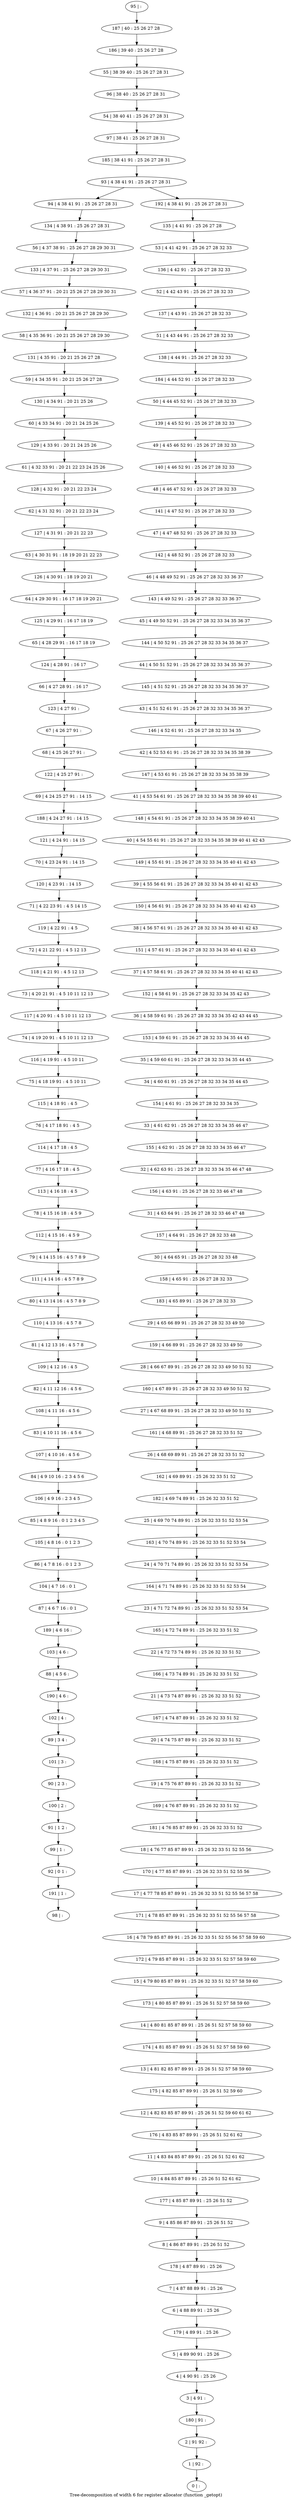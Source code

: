 digraph G {
graph [label="Tree-decomposition of width 6 for register allocator (function _getopt)"]
0[label="0 | : "];
1[label="1 | 92 : "];
2[label="2 | 91 92 : "];
3[label="3 | 4 91 : "];
4[label="4 | 4 90 91 : 25 26 "];
5[label="5 | 4 89 90 91 : 25 26 "];
6[label="6 | 4 88 89 91 : 25 26 "];
7[label="7 | 4 87 88 89 91 : 25 26 "];
8[label="8 | 4 86 87 89 91 : 25 26 51 52 "];
9[label="9 | 4 85 86 87 89 91 : 25 26 51 52 "];
10[label="10 | 4 84 85 87 89 91 : 25 26 51 52 61 62 "];
11[label="11 | 4 83 84 85 87 89 91 : 25 26 51 52 61 62 "];
12[label="12 | 4 82 83 85 87 89 91 : 25 26 51 52 59 60 61 62 "];
13[label="13 | 4 81 82 85 87 89 91 : 25 26 51 52 57 58 59 60 "];
14[label="14 | 4 80 81 85 87 89 91 : 25 26 51 52 57 58 59 60 "];
15[label="15 | 4 79 80 85 87 89 91 : 25 26 32 33 51 52 57 58 59 60 "];
16[label="16 | 4 78 79 85 87 89 91 : 25 26 32 33 51 52 55 56 57 58 59 60 "];
17[label="17 | 4 77 78 85 87 89 91 : 25 26 32 33 51 52 55 56 57 58 "];
18[label="18 | 4 76 77 85 87 89 91 : 25 26 32 33 51 52 55 56 "];
19[label="19 | 4 75 76 87 89 91 : 25 26 32 33 51 52 "];
20[label="20 | 4 74 75 87 89 91 : 25 26 32 33 51 52 "];
21[label="21 | 4 73 74 87 89 91 : 25 26 32 33 51 52 "];
22[label="22 | 4 72 73 74 89 91 : 25 26 32 33 51 52 "];
23[label="23 | 4 71 72 74 89 91 : 25 26 32 33 51 52 53 54 "];
24[label="24 | 4 70 71 74 89 91 : 25 26 32 33 51 52 53 54 "];
25[label="25 | 4 69 70 74 89 91 : 25 26 32 33 51 52 53 54 "];
26[label="26 | 4 68 69 89 91 : 25 26 27 28 32 33 51 52 "];
27[label="27 | 4 67 68 89 91 : 25 26 27 28 32 33 49 50 51 52 "];
28[label="28 | 4 66 67 89 91 : 25 26 27 28 32 33 49 50 51 52 "];
29[label="29 | 4 65 66 89 91 : 25 26 27 28 32 33 49 50 "];
30[label="30 | 4 64 65 91 : 25 26 27 28 32 33 48 "];
31[label="31 | 4 63 64 91 : 25 26 27 28 32 33 46 47 48 "];
32[label="32 | 4 62 63 91 : 25 26 27 28 32 33 34 35 46 47 48 "];
33[label="33 | 4 61 62 91 : 25 26 27 28 32 33 34 35 46 47 "];
34[label="34 | 4 60 61 91 : 25 26 27 28 32 33 34 35 44 45 "];
35[label="35 | 4 59 60 61 91 : 25 26 27 28 32 33 34 35 44 45 "];
36[label="36 | 4 58 59 61 91 : 25 26 27 28 32 33 34 35 42 43 44 45 "];
37[label="37 | 4 57 58 61 91 : 25 26 27 28 32 33 34 35 40 41 42 43 "];
38[label="38 | 4 56 57 61 91 : 25 26 27 28 32 33 34 35 40 41 42 43 "];
39[label="39 | 4 55 56 61 91 : 25 26 27 28 32 33 34 35 40 41 42 43 "];
40[label="40 | 4 54 55 61 91 : 25 26 27 28 32 33 34 35 38 39 40 41 42 43 "];
41[label="41 | 4 53 54 61 91 : 25 26 27 28 32 33 34 35 38 39 40 41 "];
42[label="42 | 4 52 53 61 91 : 25 26 27 28 32 33 34 35 38 39 "];
43[label="43 | 4 51 52 61 91 : 25 26 27 28 32 33 34 35 36 37 "];
44[label="44 | 4 50 51 52 91 : 25 26 27 28 32 33 34 35 36 37 "];
45[label="45 | 4 49 50 52 91 : 25 26 27 28 32 33 34 35 36 37 "];
46[label="46 | 4 48 49 52 91 : 25 26 27 28 32 33 36 37 "];
47[label="47 | 4 47 48 52 91 : 25 26 27 28 32 33 "];
48[label="48 | 4 46 47 52 91 : 25 26 27 28 32 33 "];
49[label="49 | 4 45 46 52 91 : 25 26 27 28 32 33 "];
50[label="50 | 4 44 45 52 91 : 25 26 27 28 32 33 "];
51[label="51 | 4 43 44 91 : 25 26 27 28 32 33 "];
52[label="52 | 4 42 43 91 : 25 26 27 28 32 33 "];
53[label="53 | 4 41 42 91 : 25 26 27 28 32 33 "];
54[label="54 | 38 40 41 : 25 26 27 28 31 "];
55[label="55 | 38 39 40 : 25 26 27 28 31 "];
56[label="56 | 4 37 38 91 : 25 26 27 28 29 30 31 "];
57[label="57 | 4 36 37 91 : 20 21 25 26 27 28 29 30 31 "];
58[label="58 | 4 35 36 91 : 20 21 25 26 27 28 29 30 "];
59[label="59 | 4 34 35 91 : 20 21 25 26 27 28 "];
60[label="60 | 4 33 34 91 : 20 21 24 25 26 "];
61[label="61 | 4 32 33 91 : 20 21 22 23 24 25 26 "];
62[label="62 | 4 31 32 91 : 20 21 22 23 24 "];
63[label="63 | 4 30 31 91 : 18 19 20 21 22 23 "];
64[label="64 | 4 29 30 91 : 16 17 18 19 20 21 "];
65[label="65 | 4 28 29 91 : 16 17 18 19 "];
66[label="66 | 4 27 28 91 : 16 17 "];
67[label="67 | 4 26 27 91 : "];
68[label="68 | 4 25 26 27 91 : "];
69[label="69 | 4 24 25 27 91 : 14 15 "];
70[label="70 | 4 23 24 91 : 14 15 "];
71[label="71 | 4 22 23 91 : 4 5 14 15 "];
72[label="72 | 4 21 22 91 : 4 5 12 13 "];
73[label="73 | 4 20 21 91 : 4 5 10 11 12 13 "];
74[label="74 | 4 19 20 91 : 4 5 10 11 12 13 "];
75[label="75 | 4 18 19 91 : 4 5 10 11 "];
76[label="76 | 4 17 18 91 : 4 5 "];
77[label="77 | 4 16 17 18 : 4 5 "];
78[label="78 | 4 15 16 18 : 4 5 9 "];
79[label="79 | 4 14 15 16 : 4 5 7 8 9 "];
80[label="80 | 4 13 14 16 : 4 5 7 8 9 "];
81[label="81 | 4 12 13 16 : 4 5 7 8 "];
82[label="82 | 4 11 12 16 : 4 5 6 "];
83[label="83 | 4 10 11 16 : 4 5 6 "];
84[label="84 | 4 9 10 16 : 2 3 4 5 6 "];
85[label="85 | 4 8 9 16 : 0 1 2 3 4 5 "];
86[label="86 | 4 7 8 16 : 0 1 2 3 "];
87[label="87 | 4 6 7 16 : 0 1 "];
88[label="88 | 4 5 6 : "];
89[label="89 | 3 4 : "];
90[label="90 | 2 3 : "];
91[label="91 | 1 2 : "];
92[label="92 | 0 1 : "];
93[label="93 | 4 38 41 91 : 25 26 27 28 31 "];
94[label="94 | 4 38 41 91 : 25 26 27 28 31 "];
95[label="95 | : "];
96[label="96 | 38 40 : 25 26 27 28 31 "];
97[label="97 | 38 41 : 25 26 27 28 31 "];
98[label="98 | : "];
99[label="99 | 1 : "];
100[label="100 | 2 : "];
101[label="101 | 3 : "];
102[label="102 | 4 : "];
103[label="103 | 4 6 : "];
104[label="104 | 4 7 16 : 0 1 "];
105[label="105 | 4 8 16 : 0 1 2 3 "];
106[label="106 | 4 9 16 : 2 3 4 5 "];
107[label="107 | 4 10 16 : 4 5 6 "];
108[label="108 | 4 11 16 : 4 5 6 "];
109[label="109 | 4 12 16 : 4 5 "];
110[label="110 | 4 13 16 : 4 5 7 8 "];
111[label="111 | 4 14 16 : 4 5 7 8 9 "];
112[label="112 | 4 15 16 : 4 5 9 "];
113[label="113 | 4 16 18 : 4 5 "];
114[label="114 | 4 17 18 : 4 5 "];
115[label="115 | 4 18 91 : 4 5 "];
116[label="116 | 4 19 91 : 4 5 10 11 "];
117[label="117 | 4 20 91 : 4 5 10 11 12 13 "];
118[label="118 | 4 21 91 : 4 5 12 13 "];
119[label="119 | 4 22 91 : 4 5 "];
120[label="120 | 4 23 91 : 14 15 "];
121[label="121 | 4 24 91 : 14 15 "];
122[label="122 | 4 25 27 91 : "];
123[label="123 | 4 27 91 : "];
124[label="124 | 4 28 91 : 16 17 "];
125[label="125 | 4 29 91 : 16 17 18 19 "];
126[label="126 | 4 30 91 : 18 19 20 21 "];
127[label="127 | 4 31 91 : 20 21 22 23 "];
128[label="128 | 4 32 91 : 20 21 22 23 24 "];
129[label="129 | 4 33 91 : 20 21 24 25 26 "];
130[label="130 | 4 34 91 : 20 21 25 26 "];
131[label="131 | 4 35 91 : 20 21 25 26 27 28 "];
132[label="132 | 4 36 91 : 20 21 25 26 27 28 29 30 "];
133[label="133 | 4 37 91 : 25 26 27 28 29 30 31 "];
134[label="134 | 4 38 91 : 25 26 27 28 31 "];
135[label="135 | 4 41 91 : 25 26 27 28 "];
136[label="136 | 4 42 91 : 25 26 27 28 32 33 "];
137[label="137 | 4 43 91 : 25 26 27 28 32 33 "];
138[label="138 | 4 44 91 : 25 26 27 28 32 33 "];
139[label="139 | 4 45 52 91 : 25 26 27 28 32 33 "];
140[label="140 | 4 46 52 91 : 25 26 27 28 32 33 "];
141[label="141 | 4 47 52 91 : 25 26 27 28 32 33 "];
142[label="142 | 4 48 52 91 : 25 26 27 28 32 33 "];
143[label="143 | 4 49 52 91 : 25 26 27 28 32 33 36 37 "];
144[label="144 | 4 50 52 91 : 25 26 27 28 32 33 34 35 36 37 "];
145[label="145 | 4 51 52 91 : 25 26 27 28 32 33 34 35 36 37 "];
146[label="146 | 4 52 61 91 : 25 26 27 28 32 33 34 35 "];
147[label="147 | 4 53 61 91 : 25 26 27 28 32 33 34 35 38 39 "];
148[label="148 | 4 54 61 91 : 25 26 27 28 32 33 34 35 38 39 40 41 "];
149[label="149 | 4 55 61 91 : 25 26 27 28 32 33 34 35 40 41 42 43 "];
150[label="150 | 4 56 61 91 : 25 26 27 28 32 33 34 35 40 41 42 43 "];
151[label="151 | 4 57 61 91 : 25 26 27 28 32 33 34 35 40 41 42 43 "];
152[label="152 | 4 58 61 91 : 25 26 27 28 32 33 34 35 42 43 "];
153[label="153 | 4 59 61 91 : 25 26 27 28 32 33 34 35 44 45 "];
154[label="154 | 4 61 91 : 25 26 27 28 32 33 34 35 "];
155[label="155 | 4 62 91 : 25 26 27 28 32 33 34 35 46 47 "];
156[label="156 | 4 63 91 : 25 26 27 28 32 33 46 47 48 "];
157[label="157 | 4 64 91 : 25 26 27 28 32 33 48 "];
158[label="158 | 4 65 91 : 25 26 27 28 32 33 "];
159[label="159 | 4 66 89 91 : 25 26 27 28 32 33 49 50 "];
160[label="160 | 4 67 89 91 : 25 26 27 28 32 33 49 50 51 52 "];
161[label="161 | 4 68 89 91 : 25 26 27 28 32 33 51 52 "];
162[label="162 | 4 69 89 91 : 25 26 32 33 51 52 "];
163[label="163 | 4 70 74 89 91 : 25 26 32 33 51 52 53 54 "];
164[label="164 | 4 71 74 89 91 : 25 26 32 33 51 52 53 54 "];
165[label="165 | 4 72 74 89 91 : 25 26 32 33 51 52 "];
166[label="166 | 4 73 74 89 91 : 25 26 32 33 51 52 "];
167[label="167 | 4 74 87 89 91 : 25 26 32 33 51 52 "];
168[label="168 | 4 75 87 89 91 : 25 26 32 33 51 52 "];
169[label="169 | 4 76 87 89 91 : 25 26 32 33 51 52 "];
170[label="170 | 4 77 85 87 89 91 : 25 26 32 33 51 52 55 56 "];
171[label="171 | 4 78 85 87 89 91 : 25 26 32 33 51 52 55 56 57 58 "];
172[label="172 | 4 79 85 87 89 91 : 25 26 32 33 51 52 57 58 59 60 "];
173[label="173 | 4 80 85 87 89 91 : 25 26 51 52 57 58 59 60 "];
174[label="174 | 4 81 85 87 89 91 : 25 26 51 52 57 58 59 60 "];
175[label="175 | 4 82 85 87 89 91 : 25 26 51 52 59 60 "];
176[label="176 | 4 83 85 87 89 91 : 25 26 51 52 61 62 "];
177[label="177 | 4 85 87 89 91 : 25 26 51 52 "];
178[label="178 | 4 87 89 91 : 25 26 "];
179[label="179 | 4 89 91 : 25 26 "];
180[label="180 | 91 : "];
181[label="181 | 4 76 85 87 89 91 : 25 26 32 33 51 52 "];
182[label="182 | 4 69 74 89 91 : 25 26 32 33 51 52 "];
183[label="183 | 4 65 89 91 : 25 26 27 28 32 33 "];
184[label="184 | 4 44 52 91 : 25 26 27 28 32 33 "];
185[label="185 | 38 41 91 : 25 26 27 28 31 "];
186[label="186 | 39 40 : 25 26 27 28 "];
187[label="187 | 40 : 25 26 27 28 "];
188[label="188 | 4 24 27 91 : 14 15 "];
189[label="189 | 4 6 16 : "];
190[label="190 | 4 6 : "];
191[label="191 | 1 : "];
192[label="192 | 4 38 41 91 : 25 26 27 28 31 "];
67->68 ;
99->92 ;
91->99 ;
100->91 ;
90->100 ;
101->90 ;
89->101 ;
102->89 ;
103->88 ;
104->87 ;
86->104 ;
105->86 ;
85->105 ;
106->85 ;
84->106 ;
107->84 ;
83->107 ;
108->83 ;
82->108 ;
109->82 ;
81->109 ;
110->81 ;
80->110 ;
111->80 ;
79->111 ;
112->79 ;
78->112 ;
113->78 ;
77->113 ;
114->77 ;
76->114 ;
115->76 ;
75->115 ;
116->75 ;
74->116 ;
117->74 ;
73->117 ;
118->73 ;
72->118 ;
119->72 ;
71->119 ;
120->71 ;
70->120 ;
121->70 ;
122->69 ;
68->122 ;
123->67 ;
66->123 ;
124->66 ;
65->124 ;
125->65 ;
64->125 ;
126->64 ;
63->126 ;
127->63 ;
62->127 ;
128->62 ;
61->128 ;
129->61 ;
60->129 ;
130->60 ;
59->130 ;
131->59 ;
58->131 ;
132->58 ;
57->132 ;
133->57 ;
56->133 ;
134->56 ;
94->134 ;
188->121 ;
69->188 ;
189->103 ;
87->189 ;
190->102 ;
88->190 ;
191->98 ;
92->191 ;
95->187 ;
187->186 ;
186->55 ;
55->96 ;
96->54 ;
54->97 ;
97->185 ;
185->93 ;
135->53 ;
53->136 ;
136->52 ;
52->137 ;
137->51 ;
51->138 ;
138->184 ;
184->50 ;
50->139 ;
139->49 ;
49->140 ;
140->48 ;
48->141 ;
141->47 ;
47->142 ;
142->46 ;
46->143 ;
143->45 ;
45->144 ;
144->44 ;
44->145 ;
145->43 ;
43->146 ;
146->42 ;
42->147 ;
147->41 ;
41->148 ;
148->40 ;
40->149 ;
149->39 ;
39->150 ;
150->38 ;
38->151 ;
151->37 ;
37->152 ;
152->36 ;
36->153 ;
153->35 ;
35->34 ;
34->154 ;
154->33 ;
33->155 ;
155->32 ;
32->156 ;
156->31 ;
31->157 ;
157->30 ;
30->158 ;
158->183 ;
183->29 ;
29->159 ;
159->28 ;
28->160 ;
160->27 ;
27->161 ;
161->26 ;
26->162 ;
162->182 ;
182->25 ;
25->163 ;
163->24 ;
24->164 ;
164->23 ;
23->165 ;
165->22 ;
22->166 ;
166->21 ;
21->167 ;
167->20 ;
20->168 ;
168->19 ;
19->169 ;
169->181 ;
181->18 ;
18->170 ;
170->17 ;
17->171 ;
171->16 ;
16->172 ;
172->15 ;
15->173 ;
173->14 ;
14->174 ;
174->13 ;
13->175 ;
175->12 ;
12->176 ;
176->11 ;
11->10 ;
10->177 ;
177->9 ;
9->8 ;
8->178 ;
178->7 ;
7->6 ;
6->179 ;
179->5 ;
5->4 ;
4->3 ;
3->180 ;
180->2 ;
2->1 ;
1->0 ;
192->135 ;
93->94 ;
93->192 ;
}
